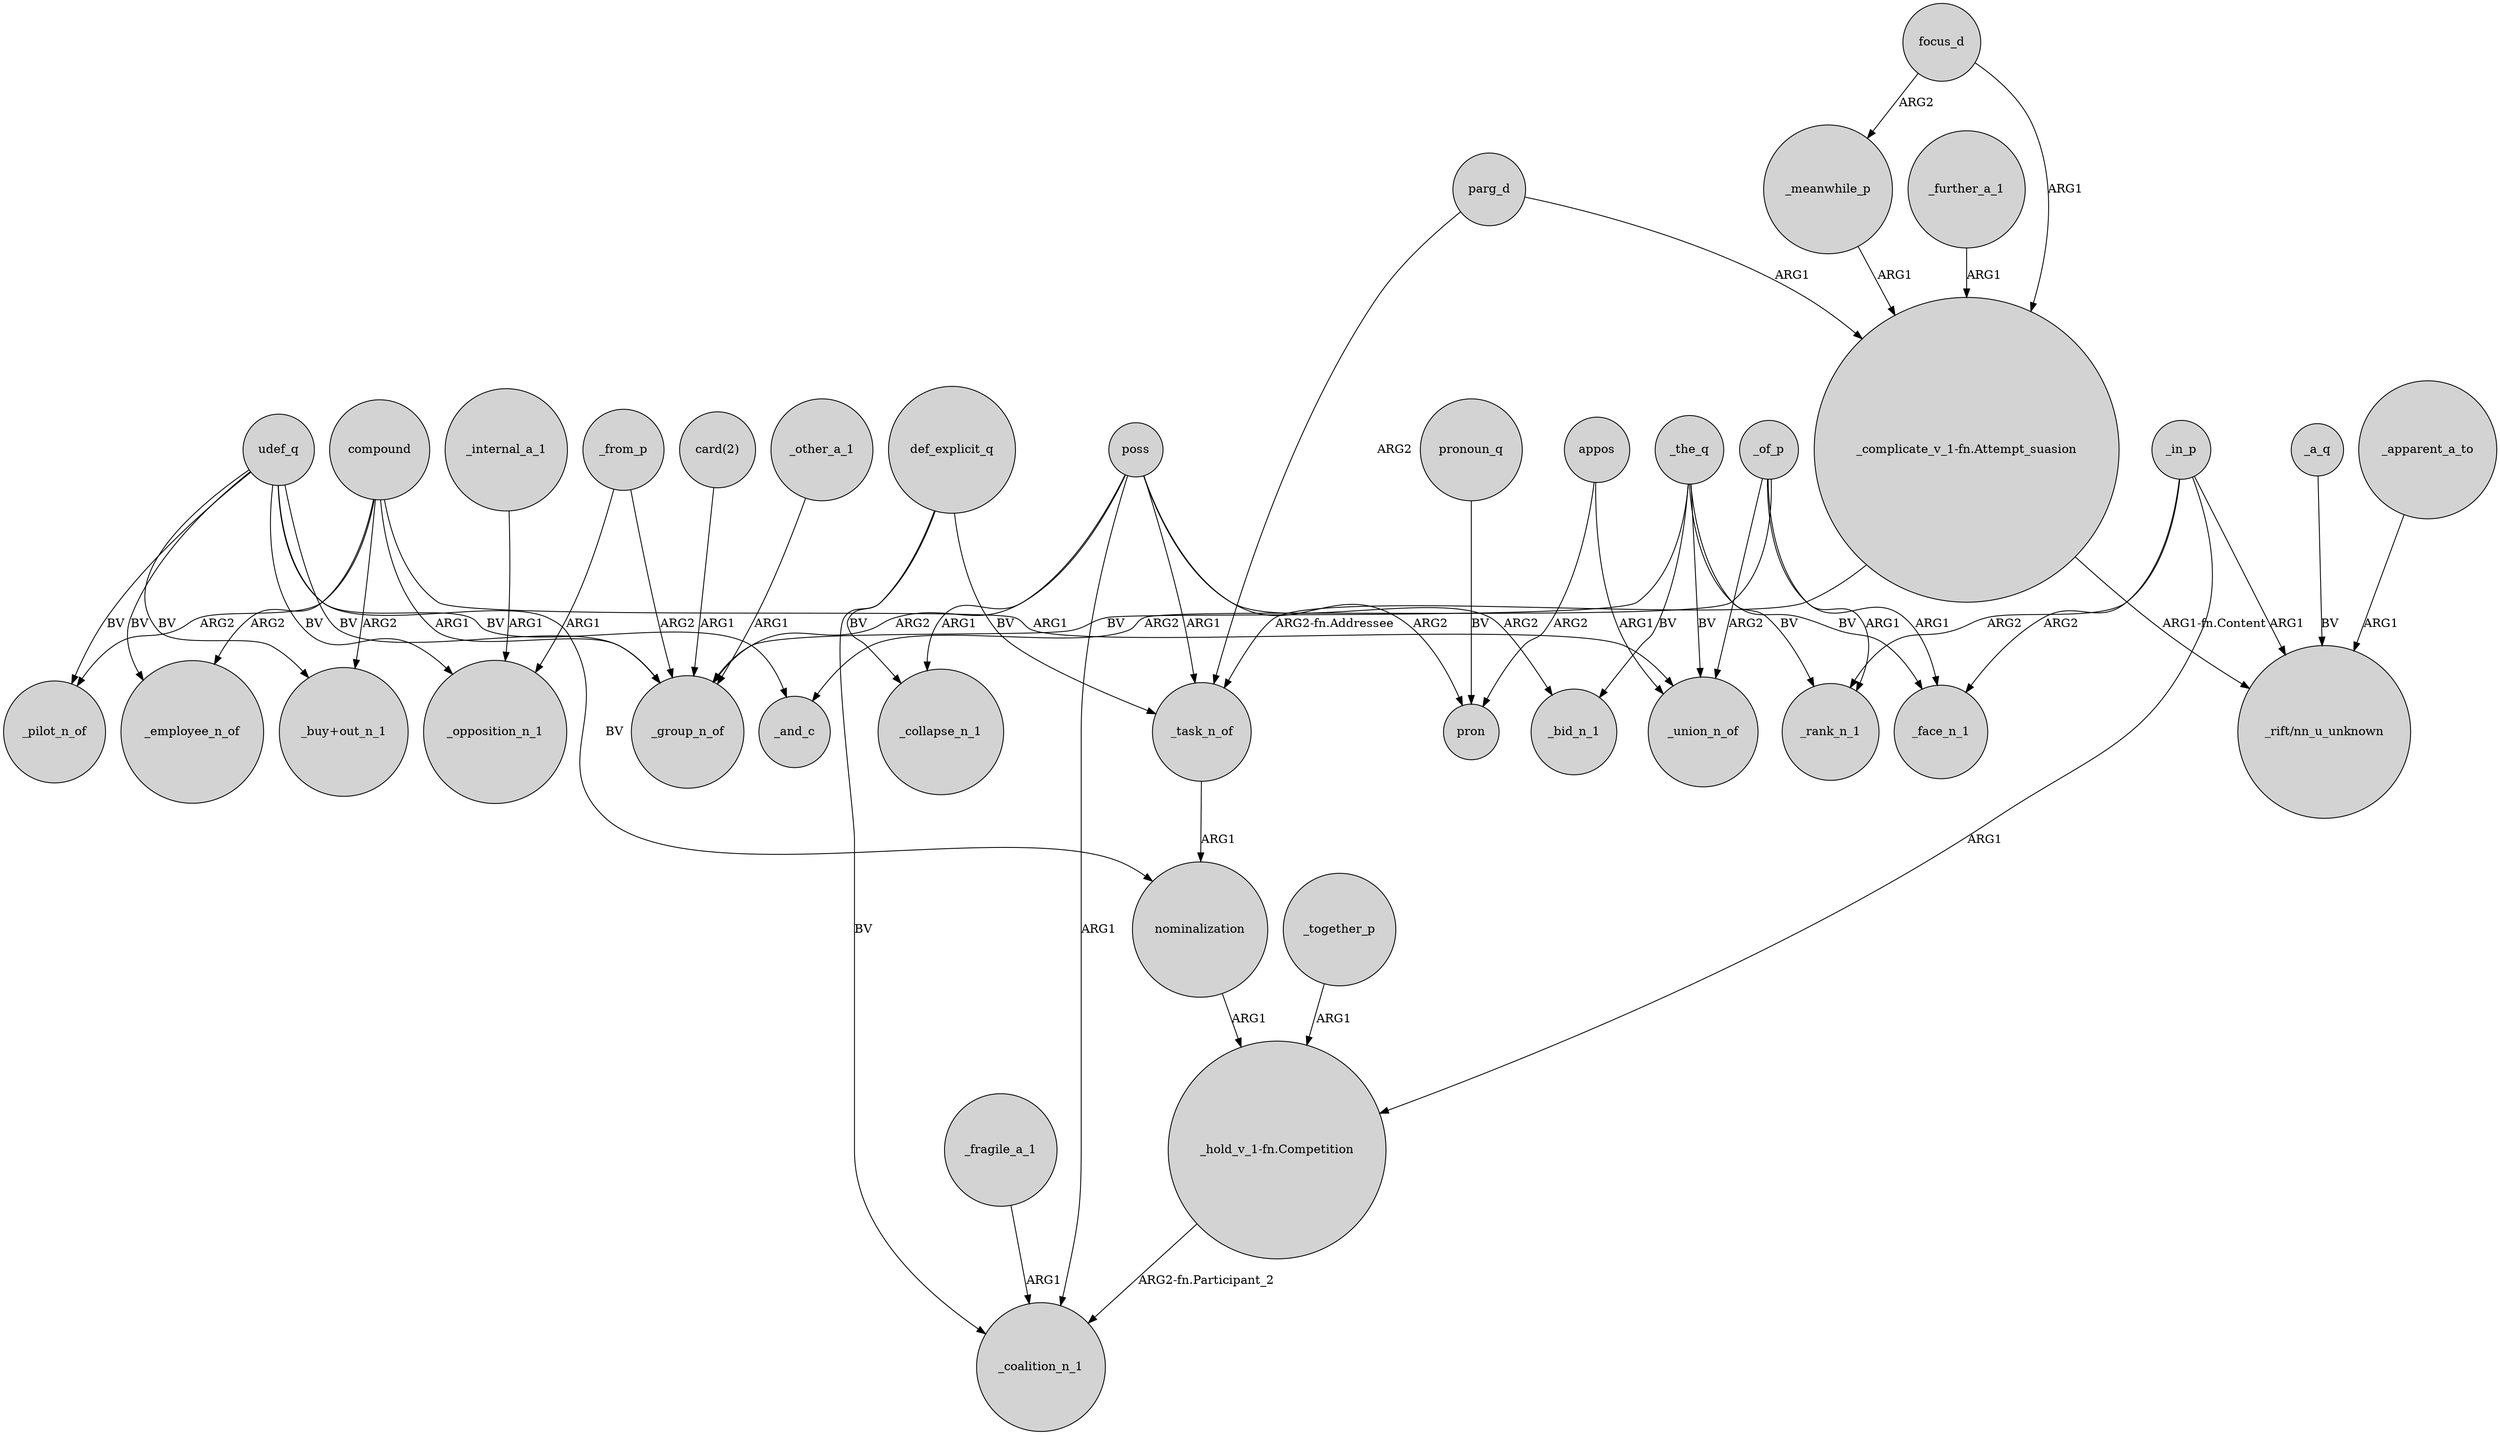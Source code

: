 digraph {
	node [shape=circle style=filled]
	"_complicate_v_1-fn.Attempt_suasion" -> _task_n_of [label="ARG2-fn.Addressee"]
	nominalization -> "_hold_v_1-fn.Competition" [label=ARG1]
	_in_p -> _rank_n_1 [label=ARG2]
	_of_p -> _and_c [label=ARG2]
	_in_p -> _face_n_1 [label=ARG2]
	parg_d -> "_complicate_v_1-fn.Attempt_suasion" [label=ARG1]
	parg_d -> _task_n_of [label=ARG2]
	udef_q -> _group_n_of [label=BV]
	_meanwhile_p -> "_complicate_v_1-fn.Attempt_suasion" [label=ARG1]
	"card(2)" -> _group_n_of [label=ARG1]
	_in_p -> "_rift/nn_u_unknown" [label=ARG1]
	compound -> _union_n_of [label=ARG1]
	_fragile_a_1 -> _coalition_n_1 [label=ARG1]
	def_explicit_q -> _coalition_n_1 [label=BV]
	udef_q -> nominalization [label=BV]
	compound -> _pilot_n_of [label=ARG2]
	_a_q -> "_rift/nn_u_unknown" [label=BV]
	_of_p -> _rank_n_1 [label=ARG1]
	_from_p -> _opposition_n_1 [label=ARG1]
	poss -> _group_n_of [label=ARG2]
	_further_a_1 -> "_complicate_v_1-fn.Attempt_suasion" [label=ARG1]
	udef_q -> _opposition_n_1 [label=BV]
	udef_q -> _and_c [label=BV]
	udef_q -> "_buy+out_n_1" [label=BV]
	compound -> _group_n_of [label=ARG1]
	focus_d -> "_complicate_v_1-fn.Attempt_suasion" [label=ARG1]
	_together_p -> "_hold_v_1-fn.Competition" [label=ARG1]
	appos -> pron [label=ARG2]
	udef_q -> _pilot_n_of [label=BV]
	pronoun_q -> pron [label=BV]
	_the_q -> _rank_n_1 [label=BV]
	poss -> _collapse_n_1 [label=ARG1]
	poss -> pron [label=ARG2]
	_in_p -> "_hold_v_1-fn.Competition" [label=ARG1]
	def_explicit_q -> _collapse_n_1 [label=BV]
	appos -> _union_n_of [label=ARG1]
	def_explicit_q -> _task_n_of [label=BV]
	_the_q -> _group_n_of [label=BV]
	focus_d -> _meanwhile_p [label=ARG2]
	_the_q -> _union_n_of [label=BV]
	_apparent_a_to -> "_rift/nn_u_unknown" [label=ARG1]
	_of_p -> _face_n_1 [label=ARG1]
	_from_p -> _group_n_of [label=ARG2]
	poss -> _bid_n_1 [label=ARG2]
	_task_n_of -> nominalization [label=ARG1]
	_internal_a_1 -> _opposition_n_1 [label=ARG1]
	compound -> "_buy+out_n_1" [label=ARG2]
	"_hold_v_1-fn.Competition" -> _coalition_n_1 [label="ARG2-fn.Participant_2"]
	poss -> _task_n_of [label=ARG1]
	_other_a_1 -> _group_n_of [label=ARG1]
	compound -> _employee_n_of [label=ARG2]
	"_complicate_v_1-fn.Attempt_suasion" -> "_rift/nn_u_unknown" [label="ARG1-fn.Content"]
	_of_p -> _union_n_of [label=ARG2]
	poss -> _coalition_n_1 [label=ARG1]
	udef_q -> _employee_n_of [label=BV]
	_the_q -> _face_n_1 [label=BV]
	_the_q -> _bid_n_1 [label=BV]
}
